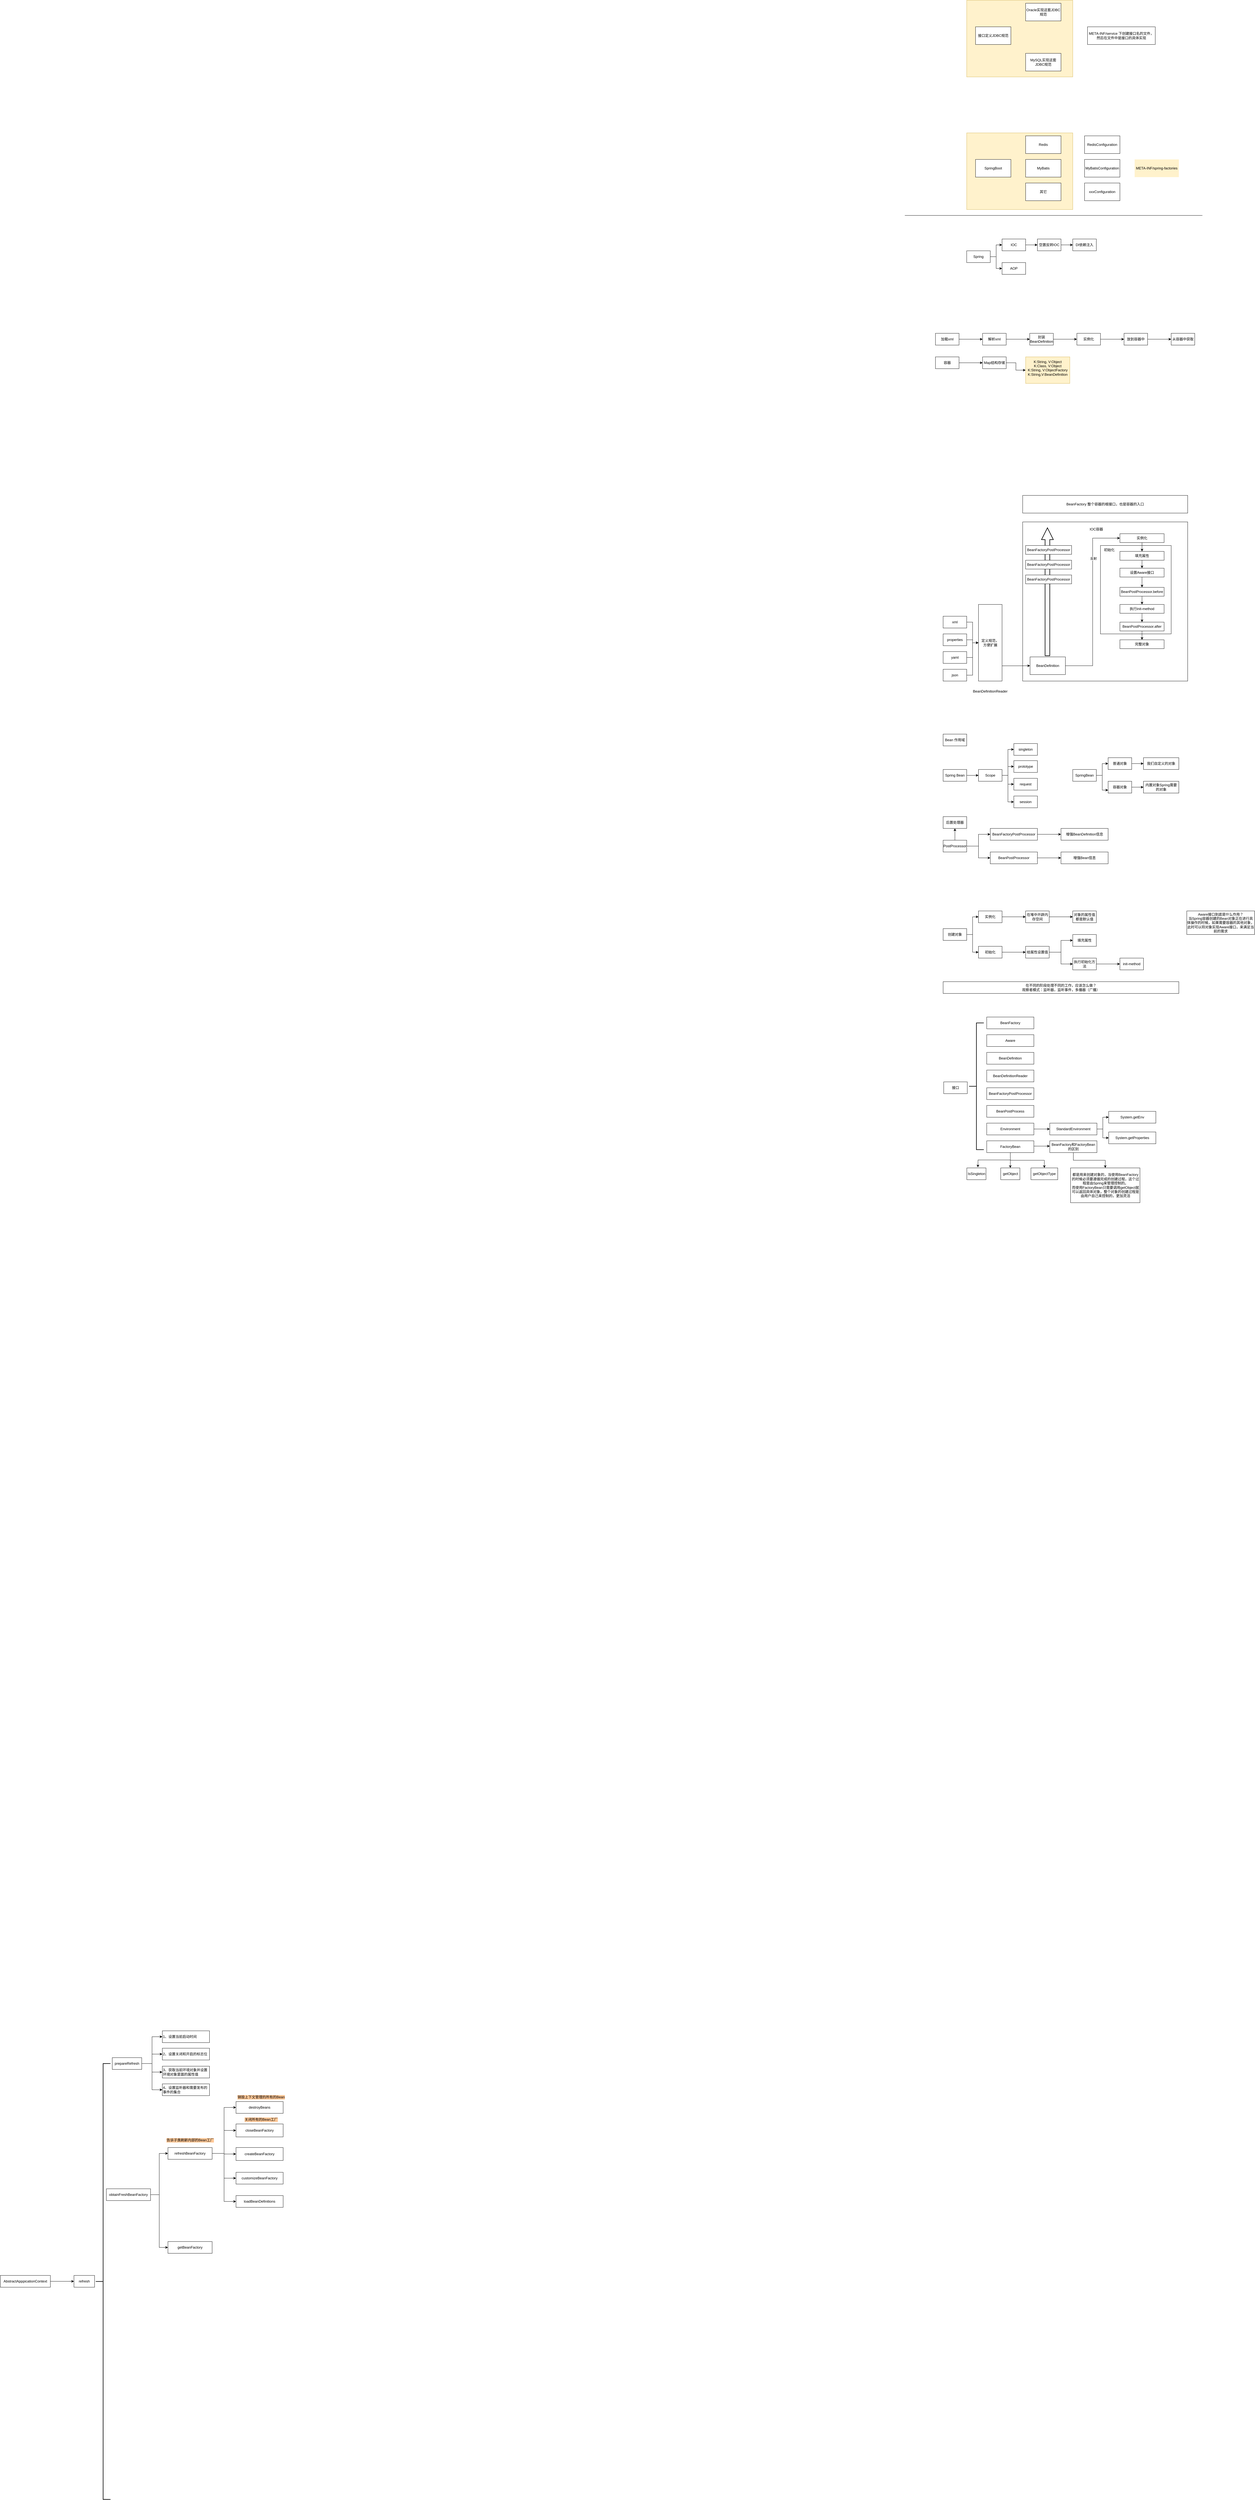 <mxfile version="26.1.0">
  <diagram name="第 1 页" id="ItZLIVE4KQE_05swSXDu">
    <mxGraphModel dx="4471" dy="690" grid="1" gridSize="10" guides="1" tooltips="1" connect="1" arrows="1" fold="1" page="1" pageScale="1" pageWidth="827" pageHeight="1169" math="0" shadow="0">
      <root>
        <mxCell id="0" />
        <mxCell id="1" parent="0" />
        <mxCell id="RciLKYpma6MFcGxWq5qy-1" value="" style="rounded=0;whiteSpace=wrap;html=1;fillColor=#fff2cc;strokeColor=#d6b656;" parent="1" vertex="1">
          <mxGeometry x="80" y="110" width="360" height="260" as="geometry" />
        </mxCell>
        <mxCell id="RciLKYpma6MFcGxWq5qy-2" value="接口定义JDBC规范" style="rounded=0;whiteSpace=wrap;html=1;" parent="1" vertex="1">
          <mxGeometry x="110" y="200" width="120" height="60" as="geometry" />
        </mxCell>
        <mxCell id="RciLKYpma6MFcGxWq5qy-3" value="Oracle实现这套JDBC规范" style="rounded=0;whiteSpace=wrap;html=1;" parent="1" vertex="1">
          <mxGeometry x="280" y="120" width="120" height="60" as="geometry" />
        </mxCell>
        <mxCell id="RciLKYpma6MFcGxWq5qy-4" value="MySQL实现这套JDBC规范" style="rounded=0;whiteSpace=wrap;html=1;" parent="1" vertex="1">
          <mxGeometry x="280" y="290" width="120" height="60" as="geometry" />
        </mxCell>
        <mxCell id="RciLKYpma6MFcGxWq5qy-5" value="META-INF/service 下创建接口名的文件，然后在文件中是接口的具体实现" style="rounded=0;whiteSpace=wrap;html=1;" parent="1" vertex="1">
          <mxGeometry x="490" y="200" width="230" height="60" as="geometry" />
        </mxCell>
        <mxCell id="H1K6xznQI5sIsPYjdrNv-1" value="" style="rounded=0;whiteSpace=wrap;html=1;fillColor=#fff2cc;strokeColor=#d6b656;" parent="1" vertex="1">
          <mxGeometry x="80" y="560" width="360" height="260" as="geometry" />
        </mxCell>
        <mxCell id="H1K6xznQI5sIsPYjdrNv-2" value="SpringBoot" style="rounded=0;whiteSpace=wrap;html=1;" parent="1" vertex="1">
          <mxGeometry x="110" y="650" width="120" height="60" as="geometry" />
        </mxCell>
        <mxCell id="H1K6xznQI5sIsPYjdrNv-3" value="Redis" style="rounded=0;whiteSpace=wrap;html=1;" parent="1" vertex="1">
          <mxGeometry x="280" y="570" width="120" height="60" as="geometry" />
        </mxCell>
        <mxCell id="H1K6xznQI5sIsPYjdrNv-4" value="MyBatis" style="rounded=0;whiteSpace=wrap;html=1;" parent="1" vertex="1">
          <mxGeometry x="280" y="650" width="120" height="60" as="geometry" />
        </mxCell>
        <mxCell id="H1K6xznQI5sIsPYjdrNv-5" value="META-INF/spring-factories" style="rounded=0;whiteSpace=wrap;html=1;fillColor=#fff2cc;strokeColor=none;" parent="1" vertex="1">
          <mxGeometry x="650" y="650" width="150" height="60" as="geometry" />
        </mxCell>
        <mxCell id="H1K6xznQI5sIsPYjdrNv-6" value="其它" style="rounded=0;whiteSpace=wrap;html=1;" parent="1" vertex="1">
          <mxGeometry x="280" y="730" width="120" height="60" as="geometry" />
        </mxCell>
        <mxCell id="H1K6xznQI5sIsPYjdrNv-7" value="RedisConfiguration" style="rounded=0;whiteSpace=wrap;html=1;" parent="1" vertex="1">
          <mxGeometry x="480" y="570" width="120" height="60" as="geometry" />
        </mxCell>
        <mxCell id="H1K6xznQI5sIsPYjdrNv-8" value="MyBatisConfiguration" style="rounded=0;whiteSpace=wrap;html=1;" parent="1" vertex="1">
          <mxGeometry x="480" y="650" width="120" height="60" as="geometry" />
        </mxCell>
        <mxCell id="H1K6xznQI5sIsPYjdrNv-9" value="xxxConfiguration" style="rounded=0;whiteSpace=wrap;html=1;" parent="1" vertex="1">
          <mxGeometry x="480" y="730" width="120" height="60" as="geometry" />
        </mxCell>
        <mxCell id="lIMJ_18xe8KyMIT9F4so-1" value="" style="endArrow=none;html=1;rounded=0;" parent="1" edge="1">
          <mxGeometry width="50" height="50" relative="1" as="geometry">
            <mxPoint x="-130" y="840" as="sourcePoint" />
            <mxPoint x="880" y="840" as="targetPoint" />
          </mxGeometry>
        </mxCell>
        <mxCell id="lIMJ_18xe8KyMIT9F4so-5" style="edgeStyle=orthogonalEdgeStyle;rounded=0;orthogonalLoop=1;jettySize=auto;html=1;entryX=0;entryY=0.5;entryDx=0;entryDy=0;" parent="1" source="lIMJ_18xe8KyMIT9F4so-2" target="lIMJ_18xe8KyMIT9F4so-3" edge="1">
          <mxGeometry relative="1" as="geometry" />
        </mxCell>
        <mxCell id="lIMJ_18xe8KyMIT9F4so-6" style="edgeStyle=orthogonalEdgeStyle;rounded=0;orthogonalLoop=1;jettySize=auto;html=1;entryX=0;entryY=0.5;entryDx=0;entryDy=0;" parent="1" source="lIMJ_18xe8KyMIT9F4so-2" target="lIMJ_18xe8KyMIT9F4so-4" edge="1">
          <mxGeometry relative="1" as="geometry" />
        </mxCell>
        <mxCell id="lIMJ_18xe8KyMIT9F4so-2" value="Spring" style="rounded=0;whiteSpace=wrap;html=1;" parent="1" vertex="1">
          <mxGeometry x="80" y="960" width="80" height="40" as="geometry" />
        </mxCell>
        <mxCell id="lIMJ_18xe8KyMIT9F4so-8" style="edgeStyle=orthogonalEdgeStyle;rounded=0;orthogonalLoop=1;jettySize=auto;html=1;" parent="1" source="lIMJ_18xe8KyMIT9F4so-3" target="lIMJ_18xe8KyMIT9F4so-7" edge="1">
          <mxGeometry relative="1" as="geometry" />
        </mxCell>
        <mxCell id="lIMJ_18xe8KyMIT9F4so-3" value="IOC" style="rounded=0;whiteSpace=wrap;html=1;" parent="1" vertex="1">
          <mxGeometry x="200" y="920" width="80" height="40" as="geometry" />
        </mxCell>
        <mxCell id="lIMJ_18xe8KyMIT9F4so-4" value="AOP" style="rounded=0;whiteSpace=wrap;html=1;" parent="1" vertex="1">
          <mxGeometry x="200" y="1000" width="80" height="40" as="geometry" />
        </mxCell>
        <mxCell id="lIMJ_18xe8KyMIT9F4so-10" style="edgeStyle=orthogonalEdgeStyle;rounded=0;orthogonalLoop=1;jettySize=auto;html=1;entryX=0;entryY=0.5;entryDx=0;entryDy=0;" parent="1" source="lIMJ_18xe8KyMIT9F4so-7" target="lIMJ_18xe8KyMIT9F4so-9" edge="1">
          <mxGeometry relative="1" as="geometry" />
        </mxCell>
        <mxCell id="lIMJ_18xe8KyMIT9F4so-7" value="空置反转IOC" style="rounded=0;whiteSpace=wrap;html=1;" parent="1" vertex="1">
          <mxGeometry x="320" y="920" width="80" height="40" as="geometry" />
        </mxCell>
        <mxCell id="lIMJ_18xe8KyMIT9F4so-9" value="DI依赖注入" style="rounded=0;whiteSpace=wrap;html=1;" parent="1" vertex="1">
          <mxGeometry x="440" y="920" width="80" height="40" as="geometry" />
        </mxCell>
        <mxCell id="lIMJ_18xe8KyMIT9F4so-13" value="" style="edgeStyle=orthogonalEdgeStyle;rounded=0;orthogonalLoop=1;jettySize=auto;html=1;" parent="1" source="lIMJ_18xe8KyMIT9F4so-11" target="lIMJ_18xe8KyMIT9F4so-12" edge="1">
          <mxGeometry relative="1" as="geometry" />
        </mxCell>
        <mxCell id="lIMJ_18xe8KyMIT9F4so-11" value="加载xml" style="rounded=0;whiteSpace=wrap;html=1;" parent="1" vertex="1">
          <mxGeometry x="-26" y="1240" width="80" height="40" as="geometry" />
        </mxCell>
        <mxCell id="lIMJ_18xe8KyMIT9F4so-15" value="" style="edgeStyle=orthogonalEdgeStyle;rounded=0;orthogonalLoop=1;jettySize=auto;html=1;" parent="1" source="lIMJ_18xe8KyMIT9F4so-12" target="lIMJ_18xe8KyMIT9F4so-14" edge="1">
          <mxGeometry relative="1" as="geometry" />
        </mxCell>
        <mxCell id="lIMJ_18xe8KyMIT9F4so-12" value="解析xml" style="rounded=0;whiteSpace=wrap;html=1;" parent="1" vertex="1">
          <mxGeometry x="134" y="1240" width="80" height="40" as="geometry" />
        </mxCell>
        <mxCell id="lIMJ_18xe8KyMIT9F4so-17" value="" style="edgeStyle=orthogonalEdgeStyle;rounded=0;orthogonalLoop=1;jettySize=auto;html=1;" parent="1" source="lIMJ_18xe8KyMIT9F4so-14" target="lIMJ_18xe8KyMIT9F4so-16" edge="1">
          <mxGeometry relative="1" as="geometry" />
        </mxCell>
        <mxCell id="lIMJ_18xe8KyMIT9F4so-14" value="封装&lt;br&gt;BeanDefinition" style="rounded=0;whiteSpace=wrap;html=1;" parent="1" vertex="1">
          <mxGeometry x="294" y="1240" width="80" height="40" as="geometry" />
        </mxCell>
        <mxCell id="lIMJ_18xe8KyMIT9F4so-19" value="" style="edgeStyle=orthogonalEdgeStyle;rounded=0;orthogonalLoop=1;jettySize=auto;html=1;" parent="1" source="lIMJ_18xe8KyMIT9F4so-16" target="lIMJ_18xe8KyMIT9F4so-18" edge="1">
          <mxGeometry relative="1" as="geometry" />
        </mxCell>
        <mxCell id="lIMJ_18xe8KyMIT9F4so-16" value="实例化" style="rounded=0;whiteSpace=wrap;html=1;" parent="1" vertex="1">
          <mxGeometry x="454" y="1240" width="80" height="40" as="geometry" />
        </mxCell>
        <mxCell id="lIMJ_18xe8KyMIT9F4so-21" value="" style="edgeStyle=orthogonalEdgeStyle;rounded=0;orthogonalLoop=1;jettySize=auto;html=1;" parent="1" source="lIMJ_18xe8KyMIT9F4so-18" target="lIMJ_18xe8KyMIT9F4so-20" edge="1">
          <mxGeometry relative="1" as="geometry" />
        </mxCell>
        <mxCell id="lIMJ_18xe8KyMIT9F4so-18" value="放到容器中" style="rounded=0;whiteSpace=wrap;html=1;" parent="1" vertex="1">
          <mxGeometry x="614" y="1240" width="80" height="40" as="geometry" />
        </mxCell>
        <mxCell id="lIMJ_18xe8KyMIT9F4so-20" value="从容器中获取" style="rounded=0;whiteSpace=wrap;html=1;" parent="1" vertex="1">
          <mxGeometry x="774" y="1240" width="80" height="40" as="geometry" />
        </mxCell>
        <mxCell id="lIMJ_18xe8KyMIT9F4so-24" value="" style="edgeStyle=orthogonalEdgeStyle;rounded=0;orthogonalLoop=1;jettySize=auto;html=1;" parent="1" source="lIMJ_18xe8KyMIT9F4so-22" target="lIMJ_18xe8KyMIT9F4so-23" edge="1">
          <mxGeometry relative="1" as="geometry" />
        </mxCell>
        <mxCell id="lIMJ_18xe8KyMIT9F4so-22" value="容器" style="rounded=0;whiteSpace=wrap;html=1;" parent="1" vertex="1">
          <mxGeometry x="-26" y="1320" width="80" height="40" as="geometry" />
        </mxCell>
        <mxCell id="lIMJ_18xe8KyMIT9F4so-27" style="edgeStyle=orthogonalEdgeStyle;rounded=0;orthogonalLoop=1;jettySize=auto;html=1;" parent="1" source="lIMJ_18xe8KyMIT9F4so-23" target="lIMJ_18xe8KyMIT9F4so-26" edge="1">
          <mxGeometry relative="1" as="geometry" />
        </mxCell>
        <mxCell id="lIMJ_18xe8KyMIT9F4so-23" value="Map结构存储" style="rounded=0;whiteSpace=wrap;html=1;" parent="1" vertex="1">
          <mxGeometry x="134" y="1320" width="80" height="40" as="geometry" />
        </mxCell>
        <mxCell id="lIMJ_18xe8KyMIT9F4so-26" value="K:String, V:Object&lt;br&gt;K:Class, V:Object&lt;br&gt;K:String, V:ObjectFactory&lt;br&gt;K:String,V:BeanDefinition&lt;br&gt;&lt;div&gt;&lt;br&gt;&lt;/div&gt;" style="text;html=1;align=center;verticalAlign=middle;whiteSpace=wrap;rounded=0;fillColor=#fff2cc;strokeColor=#d6b656;" parent="1" vertex="1">
          <mxGeometry x="280" y="1320" width="150" height="90" as="geometry" />
        </mxCell>
        <mxCell id="lIMJ_18xe8KyMIT9F4so-28" value="" style="rounded=0;whiteSpace=wrap;html=1;" parent="1" vertex="1">
          <mxGeometry x="270" y="1880" width="560" height="540" as="geometry" />
        </mxCell>
        <mxCell id="lIMJ_18xe8KyMIT9F4so-29" value="IOC容器" style="text;html=1;align=center;verticalAlign=middle;whiteSpace=wrap;rounded=0;" parent="1" vertex="1">
          <mxGeometry x="490" y="1890" width="60" height="30" as="geometry" />
        </mxCell>
        <mxCell id="lIMJ_18xe8KyMIT9F4so-38" value="" style="edgeStyle=orthogonalEdgeStyle;rounded=0;orthogonalLoop=1;jettySize=auto;html=1;" parent="1" source="lIMJ_18xe8KyMIT9F4so-30" target="lIMJ_18xe8KyMIT9F4so-35" edge="1">
          <mxGeometry relative="1" as="geometry" />
        </mxCell>
        <mxCell id="lIMJ_18xe8KyMIT9F4so-30" value="properties" style="rounded=0;whiteSpace=wrap;html=1;" parent="1" vertex="1">
          <mxGeometry y="2260" width="80" height="40" as="geometry" />
        </mxCell>
        <mxCell id="lIMJ_18xe8KyMIT9F4so-39" value="" style="edgeStyle=orthogonalEdgeStyle;rounded=0;orthogonalLoop=1;jettySize=auto;html=1;" parent="1" source="lIMJ_18xe8KyMIT9F4so-31" target="lIMJ_18xe8KyMIT9F4so-35" edge="1">
          <mxGeometry relative="1" as="geometry" />
        </mxCell>
        <mxCell id="lIMJ_18xe8KyMIT9F4so-31" value="yaml" style="rounded=0;whiteSpace=wrap;html=1;" parent="1" vertex="1">
          <mxGeometry y="2320" width="80" height="40" as="geometry" />
        </mxCell>
        <mxCell id="lIMJ_18xe8KyMIT9F4so-40" value="" style="edgeStyle=orthogonalEdgeStyle;rounded=0;orthogonalLoop=1;jettySize=auto;html=1;" parent="1" source="lIMJ_18xe8KyMIT9F4so-32" target="lIMJ_18xe8KyMIT9F4so-35" edge="1">
          <mxGeometry relative="1" as="geometry" />
        </mxCell>
        <mxCell id="lIMJ_18xe8KyMIT9F4so-32" value="json" style="rounded=0;whiteSpace=wrap;html=1;" parent="1" vertex="1">
          <mxGeometry y="2380" width="80" height="40" as="geometry" />
        </mxCell>
        <mxCell id="lIMJ_18xe8KyMIT9F4so-37" value="" style="edgeStyle=orthogonalEdgeStyle;rounded=0;orthogonalLoop=1;jettySize=auto;html=1;" parent="1" source="lIMJ_18xe8KyMIT9F4so-33" target="lIMJ_18xe8KyMIT9F4so-35" edge="1">
          <mxGeometry relative="1" as="geometry" />
        </mxCell>
        <mxCell id="lIMJ_18xe8KyMIT9F4so-33" value="xml" style="rounded=0;whiteSpace=wrap;html=1;" parent="1" vertex="1">
          <mxGeometry y="2200" width="80" height="40" as="geometry" />
        </mxCell>
        <mxCell id="lIMJ_18xe8KyMIT9F4so-43" style="edgeStyle=orthogonalEdgeStyle;rounded=0;orthogonalLoop=1;jettySize=auto;html=1;entryX=0;entryY=0.5;entryDx=0;entryDy=0;exitX=0.992;exitY=0.801;exitDx=0;exitDy=0;exitPerimeter=0;" parent="1" source="lIMJ_18xe8KyMIT9F4so-35" target="lIMJ_18xe8KyMIT9F4so-42" edge="1">
          <mxGeometry relative="1" as="geometry" />
        </mxCell>
        <mxCell id="lIMJ_18xe8KyMIT9F4so-35" value="" style="rounded=0;whiteSpace=wrap;html=1;" parent="1" vertex="1">
          <mxGeometry x="120" y="2160" width="80" height="260" as="geometry" />
        </mxCell>
        <mxCell id="lIMJ_18xe8KyMIT9F4so-41" value="定义规范，方便扩展" style="text;html=1;align=center;verticalAlign=middle;whiteSpace=wrap;rounded=0;" parent="1" vertex="1">
          <mxGeometry x="125" y="2275" width="70" height="30" as="geometry" />
        </mxCell>
        <mxCell id="lIMJ_18xe8KyMIT9F4so-45" style="edgeStyle=orthogonalEdgeStyle;rounded=0;orthogonalLoop=1;jettySize=auto;html=1;entryX=0;entryY=0.5;entryDx=0;entryDy=0;" parent="1" source="lIMJ_18xe8KyMIT9F4so-42" target="lIMJ_18xe8KyMIT9F4so-44" edge="1">
          <mxGeometry relative="1" as="geometry" />
        </mxCell>
        <mxCell id="lIMJ_18xe8KyMIT9F4so-110" value="反射" style="edgeLabel;html=1;align=center;verticalAlign=middle;resizable=0;points=[];" parent="lIMJ_18xe8KyMIT9F4so-45" vertex="1" connectable="0">
          <mxGeometry x="0.019" y="-2" relative="1" as="geometry">
            <mxPoint y="-142" as="offset" />
          </mxGeometry>
        </mxCell>
        <mxCell id="lIMJ_18xe8KyMIT9F4so-42" value="BeanDefinition" style="rounded=0;whiteSpace=wrap;html=1;" parent="1" vertex="1">
          <mxGeometry x="295" y="2338" width="120" height="60" as="geometry" />
        </mxCell>
        <mxCell id="lIMJ_18xe8KyMIT9F4so-112" value="" style="edgeStyle=orthogonalEdgeStyle;rounded=0;orthogonalLoop=1;jettySize=auto;html=1;" parent="1" source="lIMJ_18xe8KyMIT9F4so-44" target="lIMJ_18xe8KyMIT9F4so-111" edge="1">
          <mxGeometry relative="1" as="geometry" />
        </mxCell>
        <mxCell id="lIMJ_18xe8KyMIT9F4so-44" value="实例化" style="rounded=0;whiteSpace=wrap;html=1;" parent="1" vertex="1">
          <mxGeometry x="600" y="1920" width="150" height="30" as="geometry" />
        </mxCell>
        <mxCell id="lIMJ_18xe8KyMIT9F4so-58" value="" style="group" parent="1" vertex="1" connectable="0">
          <mxGeometry y="2600" width="320" height="250" as="geometry" />
        </mxCell>
        <mxCell id="lIMJ_18xe8KyMIT9F4so-48" value="" style="edgeStyle=orthogonalEdgeStyle;rounded=0;orthogonalLoop=1;jettySize=auto;html=1;" parent="lIMJ_18xe8KyMIT9F4so-58" source="lIMJ_18xe8KyMIT9F4so-46" target="lIMJ_18xe8KyMIT9F4so-47" edge="1">
          <mxGeometry relative="1" as="geometry" />
        </mxCell>
        <mxCell id="lIMJ_18xe8KyMIT9F4so-46" value="Spring Bean" style="rounded=0;whiteSpace=wrap;html=1;" parent="lIMJ_18xe8KyMIT9F4so-58" vertex="1">
          <mxGeometry y="120" width="80" height="40" as="geometry" />
        </mxCell>
        <mxCell id="lIMJ_18xe8KyMIT9F4so-53" style="edgeStyle=orthogonalEdgeStyle;rounded=0;orthogonalLoop=1;jettySize=auto;html=1;entryX=0;entryY=0.5;entryDx=0;entryDy=0;" parent="lIMJ_18xe8KyMIT9F4so-58" source="lIMJ_18xe8KyMIT9F4so-47" target="lIMJ_18xe8KyMIT9F4so-52" edge="1">
          <mxGeometry relative="1" as="geometry" />
        </mxCell>
        <mxCell id="lIMJ_18xe8KyMIT9F4so-54" style="edgeStyle=orthogonalEdgeStyle;rounded=0;orthogonalLoop=1;jettySize=auto;html=1;entryX=0;entryY=0.5;entryDx=0;entryDy=0;" parent="lIMJ_18xe8KyMIT9F4so-58" source="lIMJ_18xe8KyMIT9F4so-47" target="lIMJ_18xe8KyMIT9F4so-49" edge="1">
          <mxGeometry relative="1" as="geometry" />
        </mxCell>
        <mxCell id="lIMJ_18xe8KyMIT9F4so-55" style="edgeStyle=orthogonalEdgeStyle;rounded=0;orthogonalLoop=1;jettySize=auto;html=1;entryX=0;entryY=0.5;entryDx=0;entryDy=0;" parent="lIMJ_18xe8KyMIT9F4so-58" source="lIMJ_18xe8KyMIT9F4so-47" target="lIMJ_18xe8KyMIT9F4so-50" edge="1">
          <mxGeometry relative="1" as="geometry" />
        </mxCell>
        <mxCell id="lIMJ_18xe8KyMIT9F4so-56" style="edgeStyle=orthogonalEdgeStyle;rounded=0;orthogonalLoop=1;jettySize=auto;html=1;entryX=0;entryY=0.5;entryDx=0;entryDy=0;" parent="lIMJ_18xe8KyMIT9F4so-58" source="lIMJ_18xe8KyMIT9F4so-47" target="lIMJ_18xe8KyMIT9F4so-51" edge="1">
          <mxGeometry relative="1" as="geometry" />
        </mxCell>
        <mxCell id="lIMJ_18xe8KyMIT9F4so-47" value="Scope" style="rounded=0;whiteSpace=wrap;html=1;" parent="lIMJ_18xe8KyMIT9F4so-58" vertex="1">
          <mxGeometry x="120" y="120" width="80" height="40" as="geometry" />
        </mxCell>
        <mxCell id="lIMJ_18xe8KyMIT9F4so-49" value="prototype" style="rounded=0;whiteSpace=wrap;html=1;" parent="lIMJ_18xe8KyMIT9F4so-58" vertex="1">
          <mxGeometry x="240" y="90" width="80" height="40" as="geometry" />
        </mxCell>
        <mxCell id="lIMJ_18xe8KyMIT9F4so-50" value="request" style="rounded=0;whiteSpace=wrap;html=1;" parent="lIMJ_18xe8KyMIT9F4so-58" vertex="1">
          <mxGeometry x="240" y="150" width="80" height="40" as="geometry" />
        </mxCell>
        <mxCell id="lIMJ_18xe8KyMIT9F4so-51" value="session" style="rounded=0;whiteSpace=wrap;html=1;" parent="lIMJ_18xe8KyMIT9F4so-58" vertex="1">
          <mxGeometry x="240" y="210" width="80" height="40" as="geometry" />
        </mxCell>
        <mxCell id="lIMJ_18xe8KyMIT9F4so-52" value="singleton" style="rounded=0;whiteSpace=wrap;html=1;" parent="lIMJ_18xe8KyMIT9F4so-58" vertex="1">
          <mxGeometry x="240" y="32" width="80" height="40" as="geometry" />
        </mxCell>
        <mxCell id="lIMJ_18xe8KyMIT9F4so-57" value="Bean 作用域" style="rounded=0;whiteSpace=wrap;html=1;" parent="lIMJ_18xe8KyMIT9F4so-58" vertex="1">
          <mxGeometry width="80" height="40" as="geometry" />
        </mxCell>
        <mxCell id="lIMJ_18xe8KyMIT9F4so-59" value="BeanFactory 整个容器的根接口，也是容器的入口" style="rounded=0;whiteSpace=wrap;html=1;" parent="1" vertex="1">
          <mxGeometry x="270" y="1790" width="560" height="60" as="geometry" />
        </mxCell>
        <mxCell id="lIMJ_18xe8KyMIT9F4so-74" value="" style="group" parent="1" vertex="1" connectable="0">
          <mxGeometry y="2880" width="560" height="160" as="geometry" />
        </mxCell>
        <mxCell id="lIMJ_18xe8KyMIT9F4so-63" style="edgeStyle=orthogonalEdgeStyle;rounded=0;orthogonalLoop=1;jettySize=auto;html=1;entryX=0;entryY=0.5;entryDx=0;entryDy=0;" parent="lIMJ_18xe8KyMIT9F4so-74" source="lIMJ_18xe8KyMIT9F4so-60" target="lIMJ_18xe8KyMIT9F4so-61" edge="1">
          <mxGeometry relative="1" as="geometry" />
        </mxCell>
        <mxCell id="lIMJ_18xe8KyMIT9F4so-64" style="edgeStyle=orthogonalEdgeStyle;rounded=0;orthogonalLoop=1;jettySize=auto;html=1;" parent="lIMJ_18xe8KyMIT9F4so-74" source="lIMJ_18xe8KyMIT9F4so-60" target="lIMJ_18xe8KyMIT9F4so-62" edge="1">
          <mxGeometry relative="1" as="geometry" />
        </mxCell>
        <mxCell id="lIMJ_18xe8KyMIT9F4so-66" style="edgeStyle=orthogonalEdgeStyle;rounded=0;orthogonalLoop=1;jettySize=auto;html=1;entryX=0.5;entryY=1;entryDx=0;entryDy=0;" parent="lIMJ_18xe8KyMIT9F4so-74" source="lIMJ_18xe8KyMIT9F4so-60" target="lIMJ_18xe8KyMIT9F4so-65" edge="1">
          <mxGeometry relative="1" as="geometry" />
        </mxCell>
        <mxCell id="lIMJ_18xe8KyMIT9F4so-60" value="PostProcessor" style="rounded=0;whiteSpace=wrap;html=1;container=0;" parent="lIMJ_18xe8KyMIT9F4so-74" vertex="1">
          <mxGeometry y="80" width="80" height="40" as="geometry" />
        </mxCell>
        <mxCell id="lIMJ_18xe8KyMIT9F4so-71" value="" style="edgeStyle=orthogonalEdgeStyle;rounded=0;orthogonalLoop=1;jettySize=auto;html=1;" parent="lIMJ_18xe8KyMIT9F4so-74" source="lIMJ_18xe8KyMIT9F4so-61" target="lIMJ_18xe8KyMIT9F4so-70" edge="1">
          <mxGeometry relative="1" as="geometry" />
        </mxCell>
        <mxCell id="lIMJ_18xe8KyMIT9F4so-61" value="BeanFactoryPostProcessor" style="rounded=0;whiteSpace=wrap;html=1;container=0;" parent="lIMJ_18xe8KyMIT9F4so-74" vertex="1">
          <mxGeometry x="160" y="40" width="160" height="40" as="geometry" />
        </mxCell>
        <mxCell id="lIMJ_18xe8KyMIT9F4so-73" value="" style="edgeStyle=orthogonalEdgeStyle;rounded=0;orthogonalLoop=1;jettySize=auto;html=1;" parent="lIMJ_18xe8KyMIT9F4so-74" source="lIMJ_18xe8KyMIT9F4so-62" target="lIMJ_18xe8KyMIT9F4so-72" edge="1">
          <mxGeometry relative="1" as="geometry" />
        </mxCell>
        <mxCell id="lIMJ_18xe8KyMIT9F4so-62" value="BeanPostProcessor" style="rounded=0;whiteSpace=wrap;html=1;container=0;" parent="lIMJ_18xe8KyMIT9F4so-74" vertex="1">
          <mxGeometry x="160" y="120" width="160" height="40" as="geometry" />
        </mxCell>
        <mxCell id="lIMJ_18xe8KyMIT9F4so-65" value="后置处理器" style="rounded=0;whiteSpace=wrap;html=1;container=0;" parent="lIMJ_18xe8KyMIT9F4so-74" vertex="1">
          <mxGeometry width="80" height="40" as="geometry" />
        </mxCell>
        <mxCell id="lIMJ_18xe8KyMIT9F4so-70" value="增强BeanDefinition信息" style="rounded=0;whiteSpace=wrap;html=1;container=0;" parent="lIMJ_18xe8KyMIT9F4so-74" vertex="1">
          <mxGeometry x="400" y="40" width="160" height="40" as="geometry" />
        </mxCell>
        <mxCell id="lIMJ_18xe8KyMIT9F4so-72" value="增强Bean信息" style="rounded=0;whiteSpace=wrap;html=1;container=0;" parent="lIMJ_18xe8KyMIT9F4so-74" vertex="1">
          <mxGeometry x="400" y="120" width="160" height="40" as="geometry" />
        </mxCell>
        <mxCell id="lIMJ_18xe8KyMIT9F4so-104" value="" style="group" parent="1" vertex="1" connectable="0">
          <mxGeometry y="3200" width="680" height="200" as="geometry" />
        </mxCell>
        <mxCell id="lIMJ_18xe8KyMIT9F4so-89" value="" style="edgeStyle=orthogonalEdgeStyle;rounded=0;orthogonalLoop=1;jettySize=auto;html=1;" parent="lIMJ_18xe8KyMIT9F4so-104" source="lIMJ_18xe8KyMIT9F4so-87" target="lIMJ_18xe8KyMIT9F4so-88" edge="1">
          <mxGeometry relative="1" as="geometry" />
        </mxCell>
        <mxCell id="lIMJ_18xe8KyMIT9F4so-87" value="实例化" style="rounded=0;whiteSpace=wrap;html=1;" parent="lIMJ_18xe8KyMIT9F4so-104" vertex="1">
          <mxGeometry x="120" width="80" height="40" as="geometry" />
        </mxCell>
        <mxCell id="lIMJ_18xe8KyMIT9F4so-91" value="" style="edgeStyle=orthogonalEdgeStyle;rounded=0;orthogonalLoop=1;jettySize=auto;html=1;" parent="lIMJ_18xe8KyMIT9F4so-104" source="lIMJ_18xe8KyMIT9F4so-88" target="lIMJ_18xe8KyMIT9F4so-90" edge="1">
          <mxGeometry relative="1" as="geometry" />
        </mxCell>
        <mxCell id="lIMJ_18xe8KyMIT9F4so-88" value="在堆中开辟内存空间" style="rounded=0;whiteSpace=wrap;html=1;" parent="lIMJ_18xe8KyMIT9F4so-104" vertex="1">
          <mxGeometry x="280" width="80" height="40" as="geometry" />
        </mxCell>
        <mxCell id="lIMJ_18xe8KyMIT9F4so-90" value="对象的属性值都是默认值" style="rounded=0;whiteSpace=wrap;html=1;" parent="lIMJ_18xe8KyMIT9F4so-104" vertex="1">
          <mxGeometry x="440" width="80" height="40" as="geometry" />
        </mxCell>
        <mxCell id="lIMJ_18xe8KyMIT9F4so-92" value="" style="edgeStyle=orthogonalEdgeStyle;rounded=0;orthogonalLoop=1;jettySize=auto;html=1;" parent="lIMJ_18xe8KyMIT9F4so-104" source="lIMJ_18xe8KyMIT9F4so-93" target="lIMJ_18xe8KyMIT9F4so-95" edge="1">
          <mxGeometry relative="1" as="geometry" />
        </mxCell>
        <mxCell id="lIMJ_18xe8KyMIT9F4so-93" value="初始化" style="rounded=0;whiteSpace=wrap;html=1;" parent="lIMJ_18xe8KyMIT9F4so-104" vertex="1">
          <mxGeometry x="120" y="120" width="80" height="40" as="geometry" />
        </mxCell>
        <mxCell id="lIMJ_18xe8KyMIT9F4so-94" value="" style="edgeStyle=orthogonalEdgeStyle;rounded=0;orthogonalLoop=1;jettySize=auto;html=1;" parent="lIMJ_18xe8KyMIT9F4so-104" source="lIMJ_18xe8KyMIT9F4so-95" target="lIMJ_18xe8KyMIT9F4so-96" edge="1">
          <mxGeometry relative="1" as="geometry" />
        </mxCell>
        <mxCell id="lIMJ_18xe8KyMIT9F4so-98" style="edgeStyle=orthogonalEdgeStyle;rounded=0;orthogonalLoop=1;jettySize=auto;html=1;" parent="lIMJ_18xe8KyMIT9F4so-104" source="lIMJ_18xe8KyMIT9F4so-95" target="lIMJ_18xe8KyMIT9F4so-97" edge="1">
          <mxGeometry relative="1" as="geometry" />
        </mxCell>
        <mxCell id="lIMJ_18xe8KyMIT9F4so-95" value="给属性设置值" style="rounded=0;whiteSpace=wrap;html=1;" parent="lIMJ_18xe8KyMIT9F4so-104" vertex="1">
          <mxGeometry x="280" y="120" width="80" height="40" as="geometry" />
        </mxCell>
        <mxCell id="lIMJ_18xe8KyMIT9F4so-96" value="填充属性" style="rounded=0;whiteSpace=wrap;html=1;" parent="lIMJ_18xe8KyMIT9F4so-104" vertex="1">
          <mxGeometry x="440" y="80" width="80" height="40" as="geometry" />
        </mxCell>
        <mxCell id="lIMJ_18xe8KyMIT9F4so-100" value="" style="edgeStyle=orthogonalEdgeStyle;rounded=0;orthogonalLoop=1;jettySize=auto;html=1;" parent="lIMJ_18xe8KyMIT9F4so-104" source="lIMJ_18xe8KyMIT9F4so-97" target="lIMJ_18xe8KyMIT9F4so-99" edge="1">
          <mxGeometry relative="1" as="geometry" />
        </mxCell>
        <mxCell id="lIMJ_18xe8KyMIT9F4so-97" value="执行初始化方法" style="rounded=0;whiteSpace=wrap;html=1;" parent="lIMJ_18xe8KyMIT9F4so-104" vertex="1">
          <mxGeometry x="440" y="160" width="80" height="40" as="geometry" />
        </mxCell>
        <mxCell id="lIMJ_18xe8KyMIT9F4so-99" value="init-method" style="rounded=0;whiteSpace=wrap;html=1;" parent="lIMJ_18xe8KyMIT9F4so-104" vertex="1">
          <mxGeometry x="600" y="160" width="80" height="40" as="geometry" />
        </mxCell>
        <mxCell id="lIMJ_18xe8KyMIT9F4so-102" style="edgeStyle=orthogonalEdgeStyle;rounded=0;orthogonalLoop=1;jettySize=auto;html=1;entryX=0;entryY=0.5;entryDx=0;entryDy=0;" parent="lIMJ_18xe8KyMIT9F4so-104" source="lIMJ_18xe8KyMIT9F4so-101" target="lIMJ_18xe8KyMIT9F4so-87" edge="1">
          <mxGeometry relative="1" as="geometry" />
        </mxCell>
        <mxCell id="lIMJ_18xe8KyMIT9F4so-103" style="edgeStyle=orthogonalEdgeStyle;rounded=0;orthogonalLoop=1;jettySize=auto;html=1;entryX=0;entryY=0.5;entryDx=0;entryDy=0;" parent="lIMJ_18xe8KyMIT9F4so-104" source="lIMJ_18xe8KyMIT9F4so-101" target="lIMJ_18xe8KyMIT9F4so-93" edge="1">
          <mxGeometry relative="1" as="geometry" />
        </mxCell>
        <mxCell id="lIMJ_18xe8KyMIT9F4so-101" value="创建对象" style="rounded=0;whiteSpace=wrap;html=1;" parent="lIMJ_18xe8KyMIT9F4so-104" vertex="1">
          <mxGeometry y="60" width="80" height="40" as="geometry" />
        </mxCell>
        <mxCell id="lIMJ_18xe8KyMIT9F4so-106" value="" style="verticalLabelPosition=bottom;verticalAlign=top;html=1;strokeWidth=2;shape=mxgraph.arrows2.arrow;dy=0.6;dx=40;notch=0;direction=north;" parent="1" vertex="1">
          <mxGeometry x="334" y="1900" width="40" height="434" as="geometry" />
        </mxCell>
        <mxCell id="lIMJ_18xe8KyMIT9F4so-107" value="BeanFactoryPostProcessor" style="rounded=0;whiteSpace=wrap;html=1;" parent="1" vertex="1">
          <mxGeometry x="280" y="1960" width="156" height="30" as="geometry" />
        </mxCell>
        <mxCell id="lIMJ_18xe8KyMIT9F4so-108" value="BeanFactoryPostProcessor" style="rounded=0;whiteSpace=wrap;html=1;" parent="1" vertex="1">
          <mxGeometry x="280" y="2010" width="156" height="30" as="geometry" />
        </mxCell>
        <mxCell id="lIMJ_18xe8KyMIT9F4so-109" value="BeanFactoryPostProcessor" style="rounded=0;whiteSpace=wrap;html=1;" parent="1" vertex="1">
          <mxGeometry x="280" y="2060" width="156" height="30" as="geometry" />
        </mxCell>
        <mxCell id="lIMJ_18xe8KyMIT9F4so-114" value="" style="edgeStyle=orthogonalEdgeStyle;rounded=0;orthogonalLoop=1;jettySize=auto;html=1;" parent="1" source="lIMJ_18xe8KyMIT9F4so-111" target="lIMJ_18xe8KyMIT9F4so-113" edge="1">
          <mxGeometry relative="1" as="geometry" />
        </mxCell>
        <mxCell id="lIMJ_18xe8KyMIT9F4so-111" value="填充属性" style="rounded=0;whiteSpace=wrap;html=1;" parent="1" vertex="1">
          <mxGeometry x="600" y="1980" width="150" height="30" as="geometry" />
        </mxCell>
        <mxCell id="lIMJ_18xe8KyMIT9F4so-116" value="" style="edgeStyle=orthogonalEdgeStyle;rounded=0;orthogonalLoop=1;jettySize=auto;html=1;" parent="1" source="lIMJ_18xe8KyMIT9F4so-113" target="lIMJ_18xe8KyMIT9F4so-115" edge="1">
          <mxGeometry relative="1" as="geometry" />
        </mxCell>
        <mxCell id="lIMJ_18xe8KyMIT9F4so-113" value="设置Aware接口" style="rounded=0;whiteSpace=wrap;html=1;" parent="1" vertex="1">
          <mxGeometry x="600" y="2037" width="150" height="30" as="geometry" />
        </mxCell>
        <mxCell id="lIMJ_18xe8KyMIT9F4so-118" value="" style="edgeStyle=orthogonalEdgeStyle;rounded=0;orthogonalLoop=1;jettySize=auto;html=1;" parent="1" source="lIMJ_18xe8KyMIT9F4so-115" target="lIMJ_18xe8KyMIT9F4so-117" edge="1">
          <mxGeometry relative="1" as="geometry" />
        </mxCell>
        <mxCell id="lIMJ_18xe8KyMIT9F4so-115" value="BeanPostProcessor.before" style="rounded=0;whiteSpace=wrap;html=1;" parent="1" vertex="1">
          <mxGeometry x="600" y="2102" width="150" height="30" as="geometry" />
        </mxCell>
        <mxCell id="lIMJ_18xe8KyMIT9F4so-120" value="" style="edgeStyle=orthogonalEdgeStyle;rounded=0;orthogonalLoop=1;jettySize=auto;html=1;" parent="1" source="lIMJ_18xe8KyMIT9F4so-117" target="lIMJ_18xe8KyMIT9F4so-119" edge="1">
          <mxGeometry relative="1" as="geometry" />
        </mxCell>
        <mxCell id="lIMJ_18xe8KyMIT9F4so-117" value="执行init-method" style="rounded=0;whiteSpace=wrap;html=1;" parent="1" vertex="1">
          <mxGeometry x="600" y="2160" width="150" height="30" as="geometry" />
        </mxCell>
        <mxCell id="lIMJ_18xe8KyMIT9F4so-122" value="" style="edgeStyle=orthogonalEdgeStyle;rounded=0;orthogonalLoop=1;jettySize=auto;html=1;" parent="1" source="lIMJ_18xe8KyMIT9F4so-119" target="lIMJ_18xe8KyMIT9F4so-121" edge="1">
          <mxGeometry relative="1" as="geometry" />
        </mxCell>
        <mxCell id="lIMJ_18xe8KyMIT9F4so-119" value="BeanPostProcessor.after" style="rounded=0;whiteSpace=wrap;html=1;" parent="1" vertex="1">
          <mxGeometry x="600" y="2220" width="150" height="30" as="geometry" />
        </mxCell>
        <mxCell id="lIMJ_18xe8KyMIT9F4so-121" value="完整对象" style="rounded=0;whiteSpace=wrap;html=1;" parent="1" vertex="1">
          <mxGeometry x="600" y="2280" width="150" height="30" as="geometry" />
        </mxCell>
        <mxCell id="lIMJ_18xe8KyMIT9F4so-123" value="Aware接口到底是什么作用？&lt;br&gt;当Spring容器创建的Bean对象正在进行具体操作的时候，如果需要容器的其他对象，此时可以将对象实现Aware接口，来满足当前的需求" style="rounded=0;whiteSpace=wrap;html=1;" parent="1" vertex="1">
          <mxGeometry x="827" y="3200" width="230" height="80" as="geometry" />
        </mxCell>
        <mxCell id="lIMJ_18xe8KyMIT9F4so-124" value="" style="rounded=0;whiteSpace=wrap;html=1;fillColor=none;" parent="1" vertex="1">
          <mxGeometry x="534" y="1960" width="240" height="300" as="geometry" />
        </mxCell>
        <mxCell id="lIMJ_18xe8KyMIT9F4so-125" value="初始化" style="text;html=1;align=center;verticalAlign=middle;whiteSpace=wrap;rounded=0;" parent="1" vertex="1">
          <mxGeometry x="534" y="1960" width="60" height="30" as="geometry" />
        </mxCell>
        <mxCell id="lIMJ_18xe8KyMIT9F4so-131" style="edgeStyle=orthogonalEdgeStyle;rounded=0;orthogonalLoop=1;jettySize=auto;html=1;entryX=0;entryY=0.5;entryDx=0;entryDy=0;" parent="1" source="lIMJ_18xe8KyMIT9F4so-126" target="lIMJ_18xe8KyMIT9F4so-127" edge="1">
          <mxGeometry relative="1" as="geometry" />
        </mxCell>
        <mxCell id="lIMJ_18xe8KyMIT9F4so-132" style="edgeStyle=orthogonalEdgeStyle;rounded=0;orthogonalLoop=1;jettySize=auto;html=1;entryX=0;entryY=0.75;entryDx=0;entryDy=0;" parent="1" source="lIMJ_18xe8KyMIT9F4so-126" target="lIMJ_18xe8KyMIT9F4so-128" edge="1">
          <mxGeometry relative="1" as="geometry" />
        </mxCell>
        <mxCell id="lIMJ_18xe8KyMIT9F4so-126" value="SpringBean" style="rounded=0;whiteSpace=wrap;html=1;" parent="1" vertex="1">
          <mxGeometry x="440" y="2720" width="80" height="40" as="geometry" />
        </mxCell>
        <mxCell id="lIMJ_18xe8KyMIT9F4so-133" style="edgeStyle=orthogonalEdgeStyle;rounded=0;orthogonalLoop=1;jettySize=auto;html=1;entryX=0;entryY=0.5;entryDx=0;entryDy=0;" parent="1" source="lIMJ_18xe8KyMIT9F4so-127" target="lIMJ_18xe8KyMIT9F4so-129" edge="1">
          <mxGeometry relative="1" as="geometry" />
        </mxCell>
        <mxCell id="lIMJ_18xe8KyMIT9F4so-127" value="普通对象" style="rounded=0;whiteSpace=wrap;html=1;" parent="1" vertex="1">
          <mxGeometry x="560" y="2680" width="80" height="40" as="geometry" />
        </mxCell>
        <mxCell id="lIMJ_18xe8KyMIT9F4so-134" style="edgeStyle=orthogonalEdgeStyle;rounded=0;orthogonalLoop=1;jettySize=auto;html=1;" parent="1" source="lIMJ_18xe8KyMIT9F4so-128" target="lIMJ_18xe8KyMIT9F4so-130" edge="1">
          <mxGeometry relative="1" as="geometry" />
        </mxCell>
        <mxCell id="lIMJ_18xe8KyMIT9F4so-128" value="容器对象" style="rounded=0;whiteSpace=wrap;html=1;" parent="1" vertex="1">
          <mxGeometry x="560" y="2760" width="80" height="40" as="geometry" />
        </mxCell>
        <mxCell id="lIMJ_18xe8KyMIT9F4so-129" value="我们自定义的对象" style="rounded=0;whiteSpace=wrap;html=1;" parent="1" vertex="1">
          <mxGeometry x="680" y="2680" width="120" height="40" as="geometry" />
        </mxCell>
        <mxCell id="lIMJ_18xe8KyMIT9F4so-130" value="内置对象Spring需要的对象" style="rounded=0;whiteSpace=wrap;html=1;" parent="1" vertex="1">
          <mxGeometry x="680" y="2760" width="120" height="40" as="geometry" />
        </mxCell>
        <mxCell id="lIMJ_18xe8KyMIT9F4so-135" value="在不同的阶段处理不同的工作，应该怎么做？&lt;br&gt;观察者模式：监听器，监听事件，多播器（广播）" style="rounded=0;whiteSpace=wrap;html=1;" parent="1" vertex="1">
          <mxGeometry y="3440" width="800" height="40" as="geometry" />
        </mxCell>
        <mxCell id="lIMJ_18xe8KyMIT9F4so-136" value="BeanDefinitionReader" style="text;html=1;align=center;verticalAlign=middle;whiteSpace=wrap;rounded=0;" parent="1" vertex="1">
          <mxGeometry x="95" y="2440" width="130" height="30" as="geometry" />
        </mxCell>
        <mxCell id="lIMJ_18xe8KyMIT9F4so-165" value="" style="group" parent="1" vertex="1" connectable="0">
          <mxGeometry x="2" y="3560" width="720" height="630" as="geometry" />
        </mxCell>
        <mxCell id="lIMJ_18xe8KyMIT9F4so-137" value="接口" style="rounded=0;whiteSpace=wrap;html=1;" parent="lIMJ_18xe8KyMIT9F4so-165" vertex="1">
          <mxGeometry y="220" width="80" height="40" as="geometry" />
        </mxCell>
        <mxCell id="lIMJ_18xe8KyMIT9F4so-138" value="BeanFactory" style="rounded=0;whiteSpace=wrap;html=1;" parent="lIMJ_18xe8KyMIT9F4so-165" vertex="1">
          <mxGeometry x="146" width="160" height="40" as="geometry" />
        </mxCell>
        <mxCell id="lIMJ_18xe8KyMIT9F4so-139" value="Aware" style="rounded=0;whiteSpace=wrap;html=1;" parent="lIMJ_18xe8KyMIT9F4so-165" vertex="1">
          <mxGeometry x="146" y="60" width="160" height="40" as="geometry" />
        </mxCell>
        <mxCell id="lIMJ_18xe8KyMIT9F4so-140" value="BeanDefinition" style="rounded=0;whiteSpace=wrap;html=1;" parent="lIMJ_18xe8KyMIT9F4so-165" vertex="1">
          <mxGeometry x="146" y="120" width="160" height="40" as="geometry" />
        </mxCell>
        <mxCell id="lIMJ_18xe8KyMIT9F4so-141" value="BeanDefinitionReader" style="rounded=0;whiteSpace=wrap;html=1;" parent="lIMJ_18xe8KyMIT9F4so-165" vertex="1">
          <mxGeometry x="146" y="180" width="160" height="40" as="geometry" />
        </mxCell>
        <mxCell id="lIMJ_18xe8KyMIT9F4so-142" value="BeanFactoryPostProcessor" style="rounded=0;whiteSpace=wrap;html=1;" parent="lIMJ_18xe8KyMIT9F4so-165" vertex="1">
          <mxGeometry x="146" y="240" width="160" height="40" as="geometry" />
        </mxCell>
        <mxCell id="lIMJ_18xe8KyMIT9F4so-143" value="BeanPostProcess" style="rounded=0;whiteSpace=wrap;html=1;" parent="lIMJ_18xe8KyMIT9F4so-165" vertex="1">
          <mxGeometry x="146" y="300" width="160" height="40" as="geometry" />
        </mxCell>
        <mxCell id="lIMJ_18xe8KyMIT9F4so-147" style="edgeStyle=orthogonalEdgeStyle;rounded=0;orthogonalLoop=1;jettySize=auto;html=1;entryX=0;entryY=0.5;entryDx=0;entryDy=0;" parent="lIMJ_18xe8KyMIT9F4so-165" source="lIMJ_18xe8KyMIT9F4so-144" target="lIMJ_18xe8KyMIT9F4so-146" edge="1">
          <mxGeometry relative="1" as="geometry" />
        </mxCell>
        <mxCell id="lIMJ_18xe8KyMIT9F4so-144" value="Environment" style="rounded=0;whiteSpace=wrap;html=1;" parent="lIMJ_18xe8KyMIT9F4so-165" vertex="1">
          <mxGeometry x="146" y="360" width="160" height="40" as="geometry" />
        </mxCell>
        <mxCell id="lIMJ_18xe8KyMIT9F4so-159" style="edgeStyle=orthogonalEdgeStyle;rounded=0;orthogonalLoop=1;jettySize=auto;html=1;exitX=0.5;exitY=1;exitDx=0;exitDy=0;" parent="lIMJ_18xe8KyMIT9F4so-165" source="lIMJ_18xe8KyMIT9F4so-145" edge="1">
          <mxGeometry relative="1" as="geometry">
            <mxPoint x="116" y="510" as="targetPoint" />
          </mxGeometry>
        </mxCell>
        <mxCell id="lIMJ_18xe8KyMIT9F4so-160" value="" style="edgeStyle=orthogonalEdgeStyle;rounded=0;orthogonalLoop=1;jettySize=auto;html=1;" parent="lIMJ_18xe8KyMIT9F4so-165" source="lIMJ_18xe8KyMIT9F4so-145" target="lIMJ_18xe8KyMIT9F4so-157" edge="1">
          <mxGeometry relative="1" as="geometry" />
        </mxCell>
        <mxCell id="lIMJ_18xe8KyMIT9F4so-161" style="edgeStyle=orthogonalEdgeStyle;rounded=0;orthogonalLoop=1;jettySize=auto;html=1;entryX=0.5;entryY=0;entryDx=0;entryDy=0;" parent="lIMJ_18xe8KyMIT9F4so-165" source="lIMJ_18xe8KyMIT9F4so-145" target="lIMJ_18xe8KyMIT9F4so-158" edge="1">
          <mxGeometry relative="1" as="geometry" />
        </mxCell>
        <mxCell id="lIMJ_18xe8KyMIT9F4so-145" value="FactoryBean" style="rounded=0;whiteSpace=wrap;html=1;" parent="lIMJ_18xe8KyMIT9F4so-165" vertex="1">
          <mxGeometry x="146" y="420" width="160" height="40" as="geometry" />
        </mxCell>
        <mxCell id="lIMJ_18xe8KyMIT9F4so-150" style="edgeStyle=orthogonalEdgeStyle;rounded=0;orthogonalLoop=1;jettySize=auto;html=1;entryX=0;entryY=0.5;entryDx=0;entryDy=0;" parent="lIMJ_18xe8KyMIT9F4so-165" source="lIMJ_18xe8KyMIT9F4so-146" target="lIMJ_18xe8KyMIT9F4so-148" edge="1">
          <mxGeometry relative="1" as="geometry" />
        </mxCell>
        <mxCell id="lIMJ_18xe8KyMIT9F4so-151" style="edgeStyle=orthogonalEdgeStyle;rounded=0;orthogonalLoop=1;jettySize=auto;html=1;entryX=0;entryY=0.5;entryDx=0;entryDy=0;" parent="lIMJ_18xe8KyMIT9F4so-165" source="lIMJ_18xe8KyMIT9F4so-146" target="lIMJ_18xe8KyMIT9F4so-149" edge="1">
          <mxGeometry relative="1" as="geometry" />
        </mxCell>
        <mxCell id="lIMJ_18xe8KyMIT9F4so-146" value="StandardEnvironment" style="rounded=0;whiteSpace=wrap;html=1;" parent="lIMJ_18xe8KyMIT9F4so-165" vertex="1">
          <mxGeometry x="360" y="360" width="160" height="40" as="geometry" />
        </mxCell>
        <mxCell id="lIMJ_18xe8KyMIT9F4so-148" value="System.getEnv" style="rounded=0;whiteSpace=wrap;html=1;" parent="lIMJ_18xe8KyMIT9F4so-165" vertex="1">
          <mxGeometry x="560" y="320" width="160" height="40" as="geometry" />
        </mxCell>
        <mxCell id="lIMJ_18xe8KyMIT9F4so-149" value="System.getProperties" style="rounded=0;whiteSpace=wrap;html=1;" parent="lIMJ_18xe8KyMIT9F4so-165" vertex="1">
          <mxGeometry x="560" y="390" width="160" height="40" as="geometry" />
        </mxCell>
        <mxCell id="lIMJ_18xe8KyMIT9F4so-152" value="" style="strokeWidth=2;html=1;shape=mxgraph.flowchart.annotation_2;align=left;labelPosition=right;pointerEvents=1;" parent="lIMJ_18xe8KyMIT9F4so-165" vertex="1">
          <mxGeometry x="86" y="20" width="50" height="430" as="geometry" />
        </mxCell>
        <mxCell id="lIMJ_18xe8KyMIT9F4so-154" style="edgeStyle=orthogonalEdgeStyle;rounded=0;orthogonalLoop=1;jettySize=auto;html=1;entryX=0;entryY=0.5;entryDx=0;entryDy=0;" parent="lIMJ_18xe8KyMIT9F4so-165" edge="1">
          <mxGeometry relative="1" as="geometry">
            <mxPoint x="306" y="438" as="sourcePoint" />
            <mxPoint x="360" y="438" as="targetPoint" />
          </mxGeometry>
        </mxCell>
        <mxCell id="lIMJ_18xe8KyMIT9F4so-164" style="edgeStyle=orthogonalEdgeStyle;rounded=0;orthogonalLoop=1;jettySize=auto;html=1;" parent="lIMJ_18xe8KyMIT9F4so-165" source="lIMJ_18xe8KyMIT9F4so-155" target="lIMJ_18xe8KyMIT9F4so-163" edge="1">
          <mxGeometry relative="1" as="geometry" />
        </mxCell>
        <mxCell id="lIMJ_18xe8KyMIT9F4so-155" value="BeanFactory和FactoryBean的区别" style="rounded=0;whiteSpace=wrap;html=1;" parent="lIMJ_18xe8KyMIT9F4so-165" vertex="1">
          <mxGeometry x="360" y="420" width="160" height="40" as="geometry" />
        </mxCell>
        <mxCell id="lIMJ_18xe8KyMIT9F4so-156" value="IsSingleton" style="rounded=0;whiteSpace=wrap;html=1;" parent="lIMJ_18xe8KyMIT9F4so-165" vertex="1">
          <mxGeometry x="78.5" y="512" width="65" height="40" as="geometry" />
        </mxCell>
        <mxCell id="lIMJ_18xe8KyMIT9F4so-157" value="getObject" style="rounded=0;whiteSpace=wrap;html=1;" parent="lIMJ_18xe8KyMIT9F4so-165" vertex="1">
          <mxGeometry x="193.5" y="512" width="65" height="40" as="geometry" />
        </mxCell>
        <mxCell id="lIMJ_18xe8KyMIT9F4so-158" value="getObjectType" style="rounded=0;whiteSpace=wrap;html=1;" parent="lIMJ_18xe8KyMIT9F4so-165" vertex="1">
          <mxGeometry x="296" y="512" width="91" height="40" as="geometry" />
        </mxCell>
        <mxCell id="lIMJ_18xe8KyMIT9F4so-163" value="都是用来创建对象的，当使用BeanFactory的时候必须要遵循完成的创建过程，这个过程是由Spring来管理控制的。&lt;br&gt;而使用FactoryBean只需要调用getObject就可以返回具体对象，整个对象的创建过程是由用户自己来控制的，更加灵活" style="rounded=0;whiteSpace=wrap;html=1;" parent="lIMJ_18xe8KyMIT9F4so-165" vertex="1">
          <mxGeometry x="430.5" y="512" width="235.5" height="118" as="geometry" />
        </mxCell>
        <mxCell id="CQ0IhWzbu38-11ecrSiU-3" value="" style="edgeStyle=orthogonalEdgeStyle;rounded=0;orthogonalLoop=1;jettySize=auto;html=1;" edge="1" parent="1" source="CQ0IhWzbu38-11ecrSiU-1" target="CQ0IhWzbu38-11ecrSiU-2">
          <mxGeometry relative="1" as="geometry" />
        </mxCell>
        <mxCell id="CQ0IhWzbu38-11ecrSiU-1" value="AbstractApppicationContext" style="rounded=0;whiteSpace=wrap;html=1;" vertex="1" parent="1">
          <mxGeometry x="-3200" y="7830" width="170" height="40" as="geometry" />
        </mxCell>
        <mxCell id="CQ0IhWzbu38-11ecrSiU-2" value="refresh" style="rounded=0;whiteSpace=wrap;html=1;" vertex="1" parent="1">
          <mxGeometry x="-2950" y="7830" width="70" height="40" as="geometry" />
        </mxCell>
        <mxCell id="CQ0IhWzbu38-11ecrSiU-11" style="edgeStyle=orthogonalEdgeStyle;rounded=0;orthogonalLoop=1;jettySize=auto;html=1;entryX=0;entryY=0.5;entryDx=0;entryDy=0;" edge="1" parent="1" source="CQ0IhWzbu38-11ecrSiU-4" target="CQ0IhWzbu38-11ecrSiU-6">
          <mxGeometry relative="1" as="geometry" />
        </mxCell>
        <mxCell id="CQ0IhWzbu38-11ecrSiU-12" style="edgeStyle=orthogonalEdgeStyle;rounded=0;orthogonalLoop=1;jettySize=auto;html=1;entryX=0;entryY=0.5;entryDx=0;entryDy=0;" edge="1" parent="1" source="CQ0IhWzbu38-11ecrSiU-4" target="CQ0IhWzbu38-11ecrSiU-8">
          <mxGeometry relative="1" as="geometry" />
        </mxCell>
        <mxCell id="CQ0IhWzbu38-11ecrSiU-13" style="edgeStyle=orthogonalEdgeStyle;rounded=0;orthogonalLoop=1;jettySize=auto;html=1;entryX=0;entryY=0.5;entryDx=0;entryDy=0;" edge="1" parent="1" source="CQ0IhWzbu38-11ecrSiU-4" target="CQ0IhWzbu38-11ecrSiU-9">
          <mxGeometry relative="1" as="geometry" />
        </mxCell>
        <mxCell id="CQ0IhWzbu38-11ecrSiU-14" style="edgeStyle=orthogonalEdgeStyle;rounded=0;orthogonalLoop=1;jettySize=auto;html=1;entryX=0;entryY=0.5;entryDx=0;entryDy=0;" edge="1" parent="1" source="CQ0IhWzbu38-11ecrSiU-4" target="CQ0IhWzbu38-11ecrSiU-10">
          <mxGeometry relative="1" as="geometry" />
        </mxCell>
        <mxCell id="CQ0IhWzbu38-11ecrSiU-4" value="prepareRefresh" style="rounded=0;whiteSpace=wrap;html=1;" vertex="1" parent="1">
          <mxGeometry x="-2820" y="7091" width="100" height="40" as="geometry" />
        </mxCell>
        <mxCell id="CQ0IhWzbu38-11ecrSiU-5" value="" style="strokeWidth=2;html=1;shape=mxgraph.flowchart.annotation_2;align=left;labelPosition=right;pointerEvents=1;" vertex="1" parent="1">
          <mxGeometry x="-2876" y="7111" width="50" height="1479" as="geometry" />
        </mxCell>
        <mxCell id="CQ0IhWzbu38-11ecrSiU-6" value="1、设置当前启动时间" style="rounded=0;whiteSpace=wrap;html=1;align=left;" vertex="1" parent="1">
          <mxGeometry x="-2650" y="7000" width="160" height="40" as="geometry" />
        </mxCell>
        <mxCell id="CQ0IhWzbu38-11ecrSiU-8" value="2、设置关闭和开启的标志位" style="rounded=0;whiteSpace=wrap;html=1;align=left;" vertex="1" parent="1">
          <mxGeometry x="-2650" y="7059" width="160" height="40" as="geometry" />
        </mxCell>
        <mxCell id="CQ0IhWzbu38-11ecrSiU-9" value="3、获取当前环境对象并设置环境对象里面的属性值" style="rounded=0;whiteSpace=wrap;html=1;align=left;" vertex="1" parent="1">
          <mxGeometry x="-2650" y="7120" width="160" height="40" as="geometry" />
        </mxCell>
        <mxCell id="CQ0IhWzbu38-11ecrSiU-10" value="4、设置监听器和需要发布的事件的集合" style="rounded=0;whiteSpace=wrap;html=1;align=left;" vertex="1" parent="1">
          <mxGeometry x="-2650" y="7180" width="160" height="40" as="geometry" />
        </mxCell>
        <mxCell id="CQ0IhWzbu38-11ecrSiU-19" style="edgeStyle=orthogonalEdgeStyle;rounded=0;orthogonalLoop=1;jettySize=auto;html=1;entryX=0;entryY=0.5;entryDx=0;entryDy=0;exitX=1;exitY=0.5;exitDx=0;exitDy=0;" edge="1" parent="1" source="CQ0IhWzbu38-11ecrSiU-16" target="CQ0IhWzbu38-11ecrSiU-17">
          <mxGeometry relative="1" as="geometry">
            <mxPoint x="-2690" y="7526.0" as="sourcePoint" />
          </mxGeometry>
        </mxCell>
        <mxCell id="CQ0IhWzbu38-11ecrSiU-22" style="edgeStyle=orthogonalEdgeStyle;rounded=0;orthogonalLoop=1;jettySize=auto;html=1;entryX=0;entryY=0.5;entryDx=0;entryDy=0;" edge="1" parent="1" source="CQ0IhWzbu38-11ecrSiU-16" target="CQ0IhWzbu38-11ecrSiU-21">
          <mxGeometry relative="1" as="geometry" />
        </mxCell>
        <mxCell id="CQ0IhWzbu38-11ecrSiU-16" value="obtainFreshBeanFactory" style="rounded=0;whiteSpace=wrap;html=1;" vertex="1" parent="1">
          <mxGeometry x="-2840" y="7536" width="150" height="40" as="geometry" />
        </mxCell>
        <mxCell id="CQ0IhWzbu38-11ecrSiU-29" style="edgeStyle=orthogonalEdgeStyle;rounded=0;orthogonalLoop=1;jettySize=auto;html=1;entryX=0;entryY=0.5;entryDx=0;entryDy=0;" edge="1" parent="1" source="CQ0IhWzbu38-11ecrSiU-17" target="CQ0IhWzbu38-11ecrSiU-24">
          <mxGeometry relative="1" as="geometry" />
        </mxCell>
        <mxCell id="CQ0IhWzbu38-11ecrSiU-30" style="edgeStyle=orthogonalEdgeStyle;rounded=0;orthogonalLoop=1;jettySize=auto;html=1;entryX=0;entryY=0.5;entryDx=0;entryDy=0;" edge="1" parent="1" source="CQ0IhWzbu38-11ecrSiU-17" target="CQ0IhWzbu38-11ecrSiU-25">
          <mxGeometry relative="1" as="geometry" />
        </mxCell>
        <mxCell id="CQ0IhWzbu38-11ecrSiU-31" style="edgeStyle=orthogonalEdgeStyle;rounded=0;orthogonalLoop=1;jettySize=auto;html=1;entryX=0;entryY=0.5;entryDx=0;entryDy=0;" edge="1" parent="1" source="CQ0IhWzbu38-11ecrSiU-17" target="CQ0IhWzbu38-11ecrSiU-26">
          <mxGeometry relative="1" as="geometry" />
        </mxCell>
        <mxCell id="CQ0IhWzbu38-11ecrSiU-32" style="edgeStyle=orthogonalEdgeStyle;rounded=0;orthogonalLoop=1;jettySize=auto;html=1;entryX=0;entryY=0.5;entryDx=0;entryDy=0;" edge="1" parent="1" source="CQ0IhWzbu38-11ecrSiU-17" target="CQ0IhWzbu38-11ecrSiU-27">
          <mxGeometry relative="1" as="geometry" />
        </mxCell>
        <mxCell id="CQ0IhWzbu38-11ecrSiU-33" style="edgeStyle=orthogonalEdgeStyle;rounded=0;orthogonalLoop=1;jettySize=auto;html=1;entryX=0;entryY=0.5;entryDx=0;entryDy=0;" edge="1" parent="1" source="CQ0IhWzbu38-11ecrSiU-17" target="CQ0IhWzbu38-11ecrSiU-28">
          <mxGeometry relative="1" as="geometry" />
        </mxCell>
        <mxCell id="CQ0IhWzbu38-11ecrSiU-17" value="refreshBeanFactory" style="rounded=0;whiteSpace=wrap;html=1;" vertex="1" parent="1">
          <mxGeometry x="-2631" y="7396" width="150" height="40" as="geometry" />
        </mxCell>
        <mxCell id="CQ0IhWzbu38-11ecrSiU-21" value="getBeanFactory" style="rounded=0;whiteSpace=wrap;html=1;" vertex="1" parent="1">
          <mxGeometry x="-2631" y="7715" width="150" height="40" as="geometry" />
        </mxCell>
        <mxCell id="CQ0IhWzbu38-11ecrSiU-23" value="告诉子类刷新内部的Bean工厂" style="text;html=1;align=center;verticalAlign=middle;whiteSpace=wrap;rounded=0;labelBackgroundColor=#FFC897;" vertex="1" parent="1">
          <mxGeometry x="-2641.5" y="7356" width="171" height="30" as="geometry" />
        </mxCell>
        <mxCell id="CQ0IhWzbu38-11ecrSiU-24" value="destroyBeans" style="rounded=0;whiteSpace=wrap;html=1;" vertex="1" parent="1">
          <mxGeometry x="-2400" y="7240" width="160" height="40" as="geometry" />
        </mxCell>
        <mxCell id="CQ0IhWzbu38-11ecrSiU-25" value="closeBeanFactory" style="rounded=0;whiteSpace=wrap;html=1;" vertex="1" parent="1">
          <mxGeometry x="-2400" y="7316" width="160" height="44" as="geometry" />
        </mxCell>
        <mxCell id="CQ0IhWzbu38-11ecrSiU-26" value="createBeanFactory" style="rounded=0;whiteSpace=wrap;html=1;" vertex="1" parent="1">
          <mxGeometry x="-2400" y="7396" width="160" height="44" as="geometry" />
        </mxCell>
        <mxCell id="CQ0IhWzbu38-11ecrSiU-27" value="customizeBeanFactory" style="rounded=0;whiteSpace=wrap;html=1;" vertex="1" parent="1">
          <mxGeometry x="-2400" y="7480" width="160" height="40" as="geometry" />
        </mxCell>
        <mxCell id="CQ0IhWzbu38-11ecrSiU-28" value="loadBeanDefinitions" style="rounded=0;whiteSpace=wrap;html=1;" vertex="1" parent="1">
          <mxGeometry x="-2400" y="7559" width="160" height="40" as="geometry" />
        </mxCell>
        <mxCell id="CQ0IhWzbu38-11ecrSiU-34" value="销毁上下文管理的所有的Bean" style="text;html=1;align=center;verticalAlign=middle;whiteSpace=wrap;rounded=0;labelBackgroundColor=#FFC897;" vertex="1" parent="1">
          <mxGeometry x="-2400" y="7210" width="171" height="30" as="geometry" />
        </mxCell>
        <mxCell id="CQ0IhWzbu38-11ecrSiU-35" value="关闭所有的Bean工厂" style="text;html=1;align=center;verticalAlign=middle;whiteSpace=wrap;rounded=0;labelBackgroundColor=#FFC897;" vertex="1" parent="1">
          <mxGeometry x="-2400" y="7286" width="171" height="30" as="geometry" />
        </mxCell>
      </root>
    </mxGraphModel>
  </diagram>
</mxfile>
